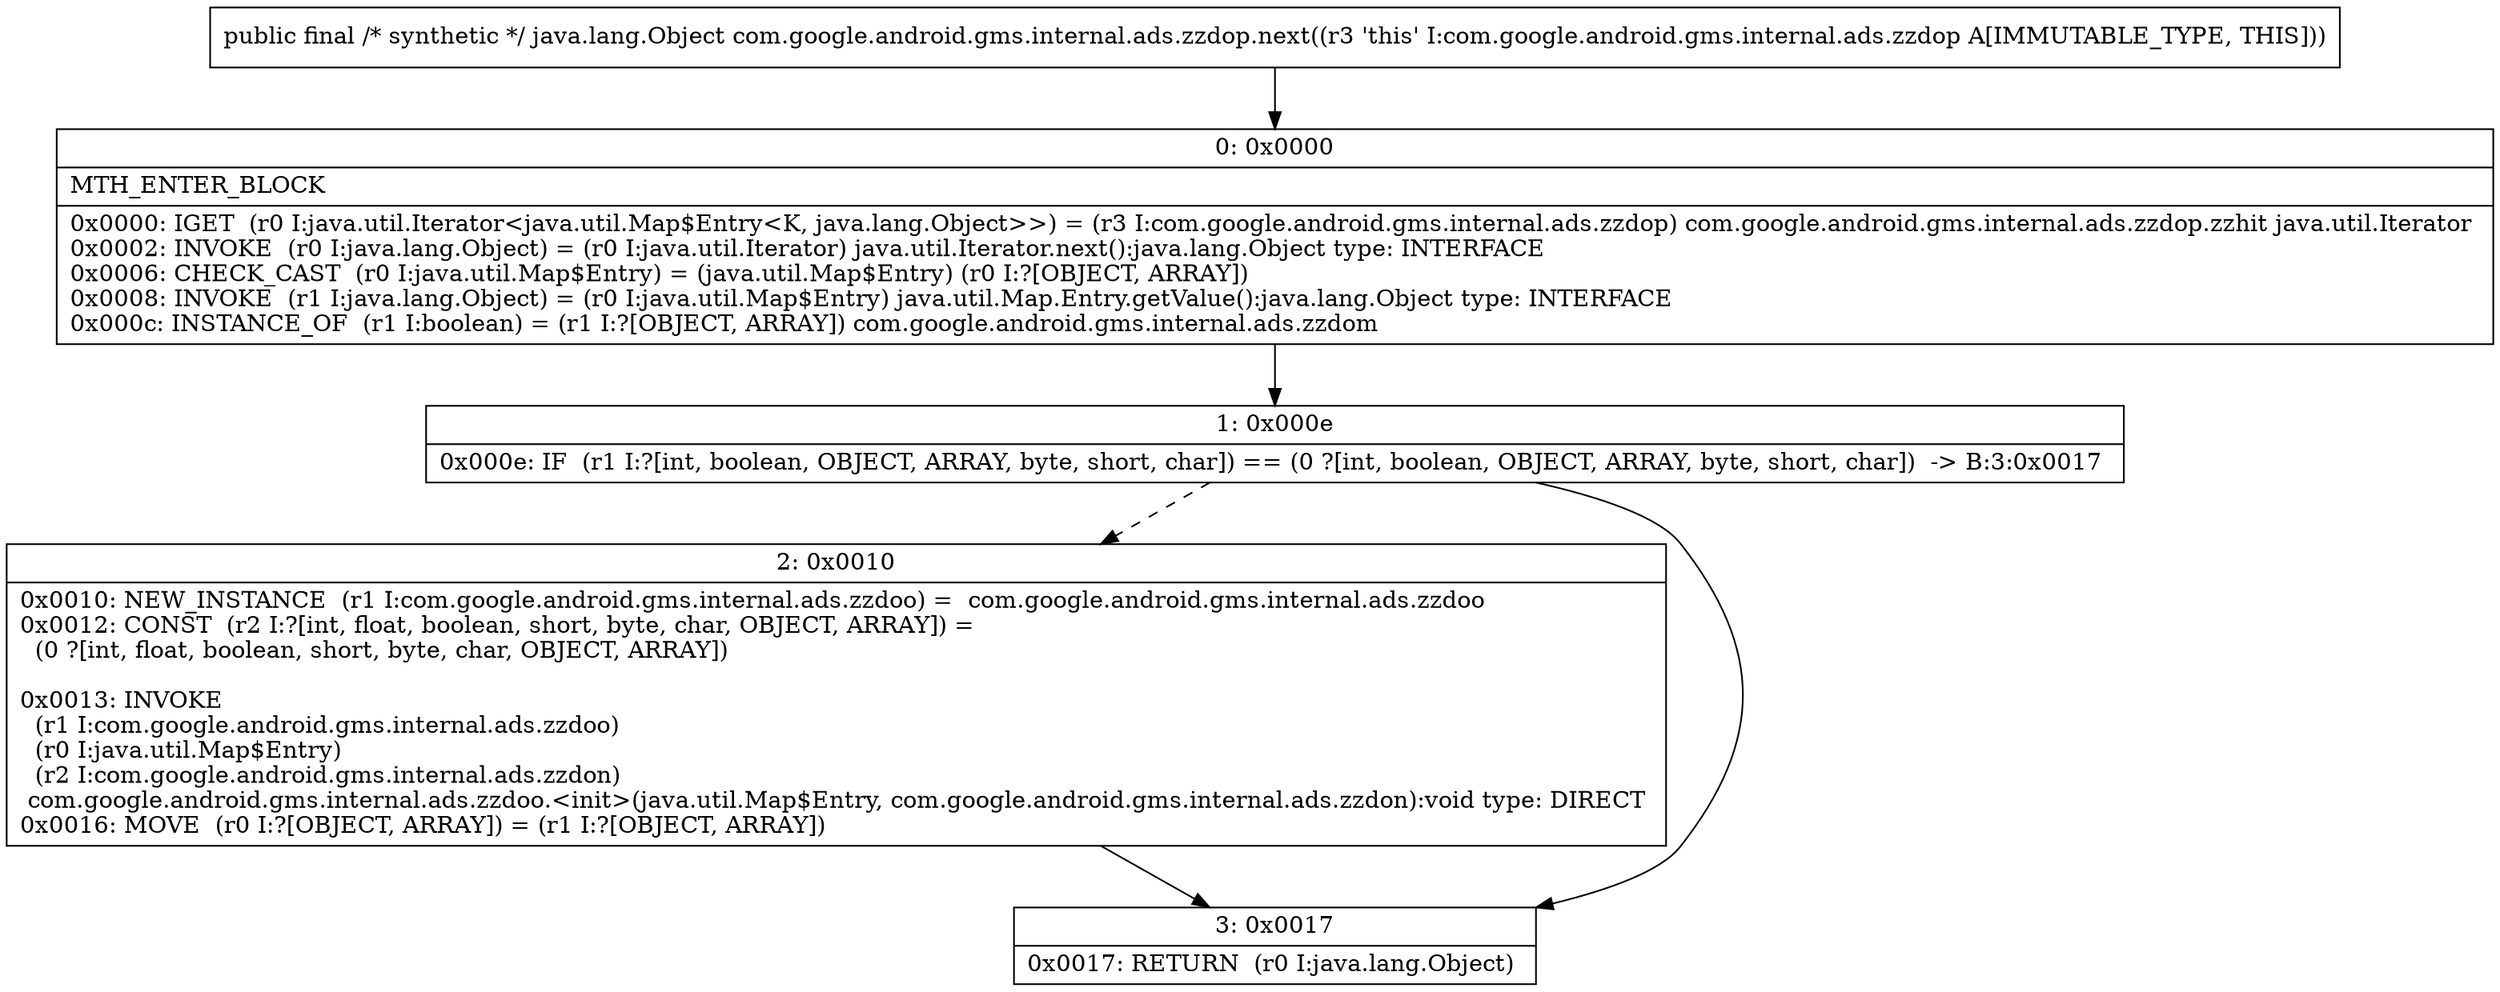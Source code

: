 digraph "CFG forcom.google.android.gms.internal.ads.zzdop.next()Ljava\/lang\/Object;" {
Node_0 [shape=record,label="{0\:\ 0x0000|MTH_ENTER_BLOCK\l|0x0000: IGET  (r0 I:java.util.Iterator\<java.util.Map$Entry\<K, java.lang.Object\>\>) = (r3 I:com.google.android.gms.internal.ads.zzdop) com.google.android.gms.internal.ads.zzdop.zzhit java.util.Iterator \l0x0002: INVOKE  (r0 I:java.lang.Object) = (r0 I:java.util.Iterator) java.util.Iterator.next():java.lang.Object type: INTERFACE \l0x0006: CHECK_CAST  (r0 I:java.util.Map$Entry) = (java.util.Map$Entry) (r0 I:?[OBJECT, ARRAY]) \l0x0008: INVOKE  (r1 I:java.lang.Object) = (r0 I:java.util.Map$Entry) java.util.Map.Entry.getValue():java.lang.Object type: INTERFACE \l0x000c: INSTANCE_OF  (r1 I:boolean) = (r1 I:?[OBJECT, ARRAY]) com.google.android.gms.internal.ads.zzdom \l}"];
Node_1 [shape=record,label="{1\:\ 0x000e|0x000e: IF  (r1 I:?[int, boolean, OBJECT, ARRAY, byte, short, char]) == (0 ?[int, boolean, OBJECT, ARRAY, byte, short, char])  \-\> B:3:0x0017 \l}"];
Node_2 [shape=record,label="{2\:\ 0x0010|0x0010: NEW_INSTANCE  (r1 I:com.google.android.gms.internal.ads.zzdoo) =  com.google.android.gms.internal.ads.zzdoo \l0x0012: CONST  (r2 I:?[int, float, boolean, short, byte, char, OBJECT, ARRAY]) = \l  (0 ?[int, float, boolean, short, byte, char, OBJECT, ARRAY])\l \l0x0013: INVOKE  \l  (r1 I:com.google.android.gms.internal.ads.zzdoo)\l  (r0 I:java.util.Map$Entry)\l  (r2 I:com.google.android.gms.internal.ads.zzdon)\l com.google.android.gms.internal.ads.zzdoo.\<init\>(java.util.Map$Entry, com.google.android.gms.internal.ads.zzdon):void type: DIRECT \l0x0016: MOVE  (r0 I:?[OBJECT, ARRAY]) = (r1 I:?[OBJECT, ARRAY]) \l}"];
Node_3 [shape=record,label="{3\:\ 0x0017|0x0017: RETURN  (r0 I:java.lang.Object) \l}"];
MethodNode[shape=record,label="{public final \/* synthetic *\/ java.lang.Object com.google.android.gms.internal.ads.zzdop.next((r3 'this' I:com.google.android.gms.internal.ads.zzdop A[IMMUTABLE_TYPE, THIS])) }"];
MethodNode -> Node_0;
Node_0 -> Node_1;
Node_1 -> Node_2[style=dashed];
Node_1 -> Node_3;
Node_2 -> Node_3;
}


